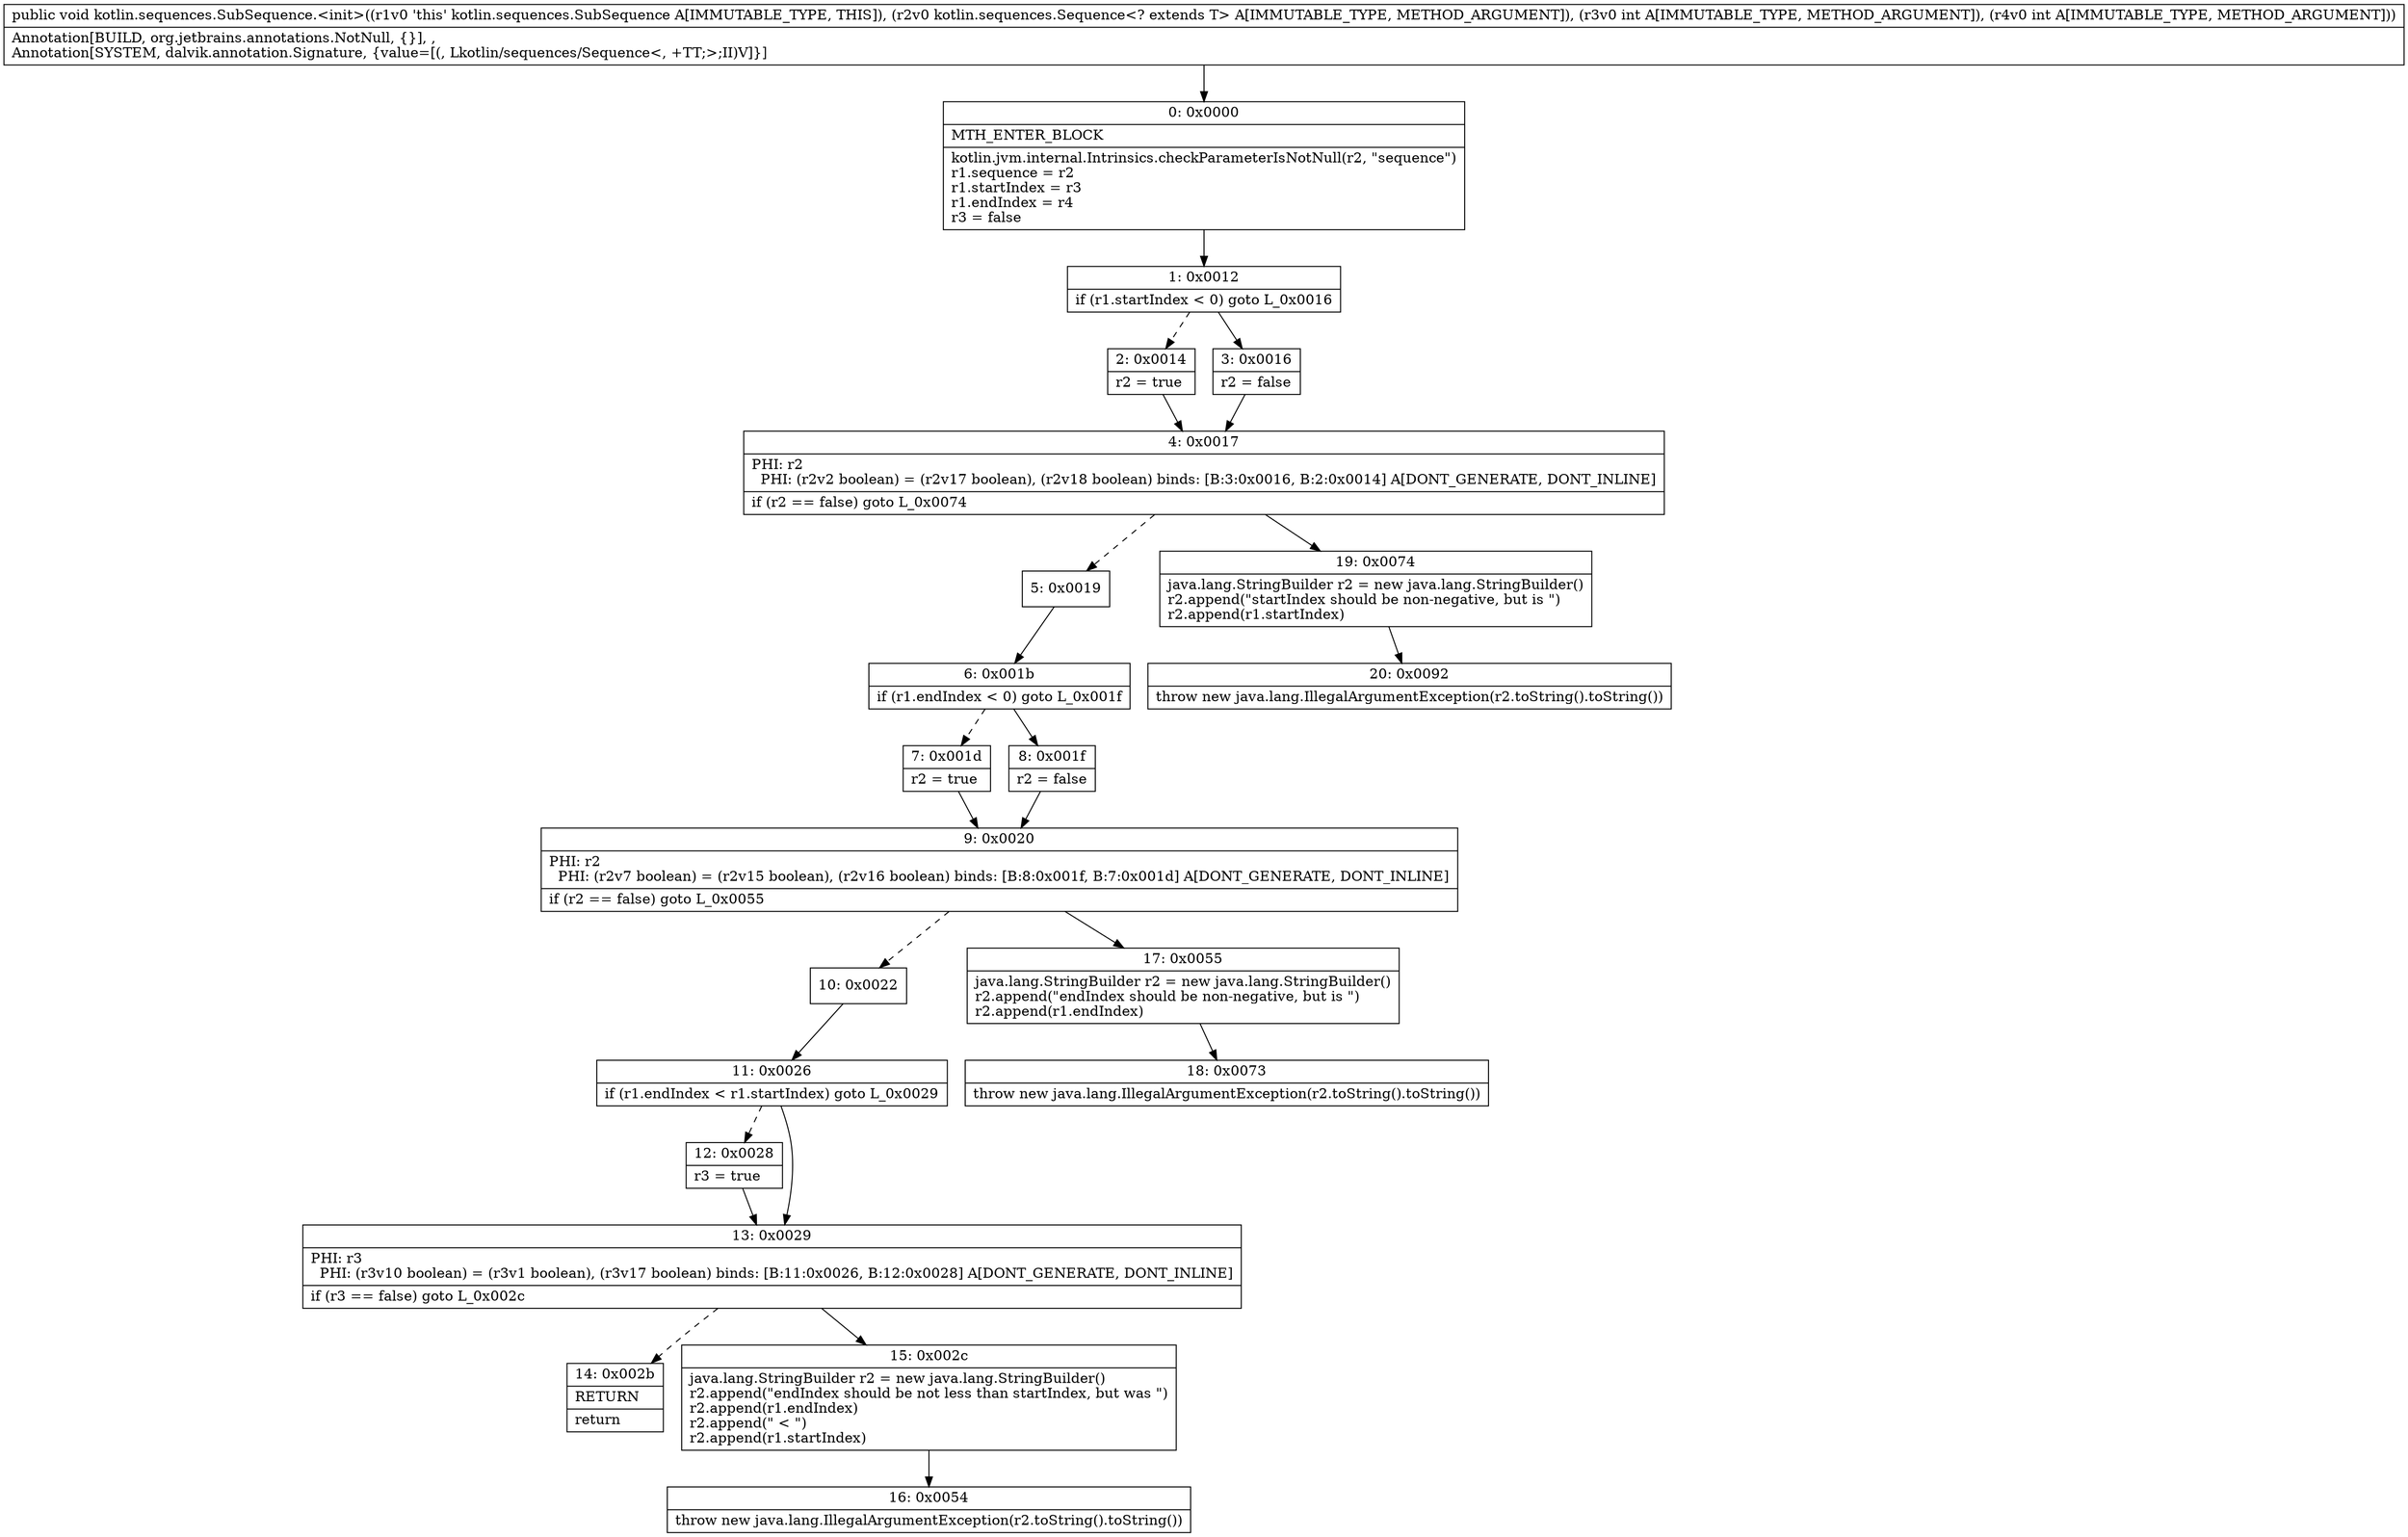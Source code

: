 digraph "CFG forkotlin.sequences.SubSequence.\<init\>(Lkotlin\/sequences\/Sequence;II)V" {
Node_0 [shape=record,label="{0\:\ 0x0000|MTH_ENTER_BLOCK\l|kotlin.jvm.internal.Intrinsics.checkParameterIsNotNull(r2, \"sequence\")\lr1.sequence = r2\lr1.startIndex = r3\lr1.endIndex = r4\lr3 = false\l}"];
Node_1 [shape=record,label="{1\:\ 0x0012|if (r1.startIndex \< 0) goto L_0x0016\l}"];
Node_2 [shape=record,label="{2\:\ 0x0014|r2 = true\l}"];
Node_3 [shape=record,label="{3\:\ 0x0016|r2 = false\l}"];
Node_4 [shape=record,label="{4\:\ 0x0017|PHI: r2 \l  PHI: (r2v2 boolean) = (r2v17 boolean), (r2v18 boolean) binds: [B:3:0x0016, B:2:0x0014] A[DONT_GENERATE, DONT_INLINE]\l|if (r2 == false) goto L_0x0074\l}"];
Node_5 [shape=record,label="{5\:\ 0x0019}"];
Node_6 [shape=record,label="{6\:\ 0x001b|if (r1.endIndex \< 0) goto L_0x001f\l}"];
Node_7 [shape=record,label="{7\:\ 0x001d|r2 = true\l}"];
Node_8 [shape=record,label="{8\:\ 0x001f|r2 = false\l}"];
Node_9 [shape=record,label="{9\:\ 0x0020|PHI: r2 \l  PHI: (r2v7 boolean) = (r2v15 boolean), (r2v16 boolean) binds: [B:8:0x001f, B:7:0x001d] A[DONT_GENERATE, DONT_INLINE]\l|if (r2 == false) goto L_0x0055\l}"];
Node_10 [shape=record,label="{10\:\ 0x0022}"];
Node_11 [shape=record,label="{11\:\ 0x0026|if (r1.endIndex \< r1.startIndex) goto L_0x0029\l}"];
Node_12 [shape=record,label="{12\:\ 0x0028|r3 = true\l}"];
Node_13 [shape=record,label="{13\:\ 0x0029|PHI: r3 \l  PHI: (r3v10 boolean) = (r3v1 boolean), (r3v17 boolean) binds: [B:11:0x0026, B:12:0x0028] A[DONT_GENERATE, DONT_INLINE]\l|if (r3 == false) goto L_0x002c\l}"];
Node_14 [shape=record,label="{14\:\ 0x002b|RETURN\l|return\l}"];
Node_15 [shape=record,label="{15\:\ 0x002c|java.lang.StringBuilder r2 = new java.lang.StringBuilder()\lr2.append(\"endIndex should be not less than startIndex, but was \")\lr2.append(r1.endIndex)\lr2.append(\" \< \")\lr2.append(r1.startIndex)\l}"];
Node_16 [shape=record,label="{16\:\ 0x0054|throw new java.lang.IllegalArgumentException(r2.toString().toString())\l}"];
Node_17 [shape=record,label="{17\:\ 0x0055|java.lang.StringBuilder r2 = new java.lang.StringBuilder()\lr2.append(\"endIndex should be non\-negative, but is \")\lr2.append(r1.endIndex)\l}"];
Node_18 [shape=record,label="{18\:\ 0x0073|throw new java.lang.IllegalArgumentException(r2.toString().toString())\l}"];
Node_19 [shape=record,label="{19\:\ 0x0074|java.lang.StringBuilder r2 = new java.lang.StringBuilder()\lr2.append(\"startIndex should be non\-negative, but is \")\lr2.append(r1.startIndex)\l}"];
Node_20 [shape=record,label="{20\:\ 0x0092|throw new java.lang.IllegalArgumentException(r2.toString().toString())\l}"];
MethodNode[shape=record,label="{public void kotlin.sequences.SubSequence.\<init\>((r1v0 'this' kotlin.sequences.SubSequence A[IMMUTABLE_TYPE, THIS]), (r2v0 kotlin.sequences.Sequence\<? extends T\> A[IMMUTABLE_TYPE, METHOD_ARGUMENT]), (r3v0 int A[IMMUTABLE_TYPE, METHOD_ARGUMENT]), (r4v0 int A[IMMUTABLE_TYPE, METHOD_ARGUMENT]))  | Annotation[BUILD, org.jetbrains.annotations.NotNull, \{\}], , \lAnnotation[SYSTEM, dalvik.annotation.Signature, \{value=[(, Lkotlin\/sequences\/Sequence\<, +TT;\>;II)V]\}]\l}"];
MethodNode -> Node_0;
Node_0 -> Node_1;
Node_1 -> Node_2[style=dashed];
Node_1 -> Node_3;
Node_2 -> Node_4;
Node_3 -> Node_4;
Node_4 -> Node_5[style=dashed];
Node_4 -> Node_19;
Node_5 -> Node_6;
Node_6 -> Node_7[style=dashed];
Node_6 -> Node_8;
Node_7 -> Node_9;
Node_8 -> Node_9;
Node_9 -> Node_10[style=dashed];
Node_9 -> Node_17;
Node_10 -> Node_11;
Node_11 -> Node_12[style=dashed];
Node_11 -> Node_13;
Node_12 -> Node_13;
Node_13 -> Node_14[style=dashed];
Node_13 -> Node_15;
Node_15 -> Node_16;
Node_17 -> Node_18;
Node_19 -> Node_20;
}

